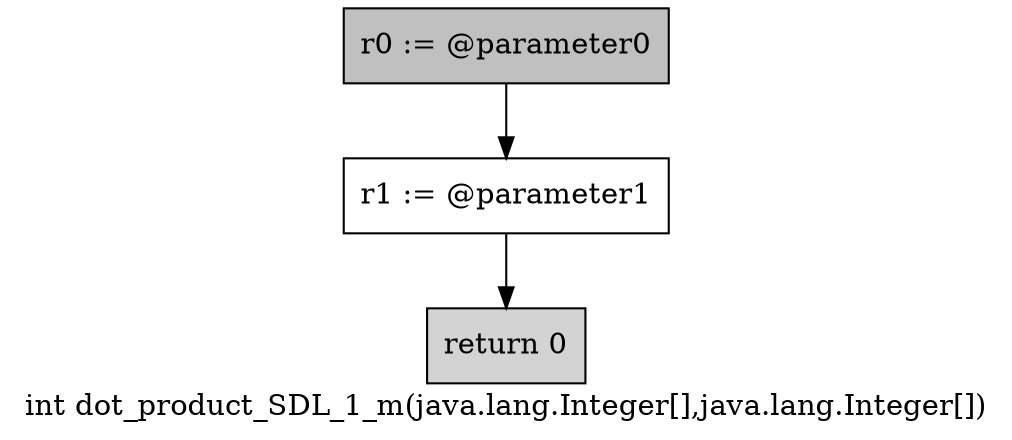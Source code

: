 digraph "int dot_product_SDL_1_m(java.lang.Integer[],java.lang.Integer[])" {
    label="int dot_product_SDL_1_m(java.lang.Integer[],java.lang.Integer[])";
    node [shape=box];
    "0" [style=filled,fillcolor=gray,label="r0 := @parameter0",];
    "1" [label="r1 := @parameter1",];
    "0"->"1";
    "2" [style=filled,fillcolor=lightgray,label="return 0",];
    "1"->"2";
}
